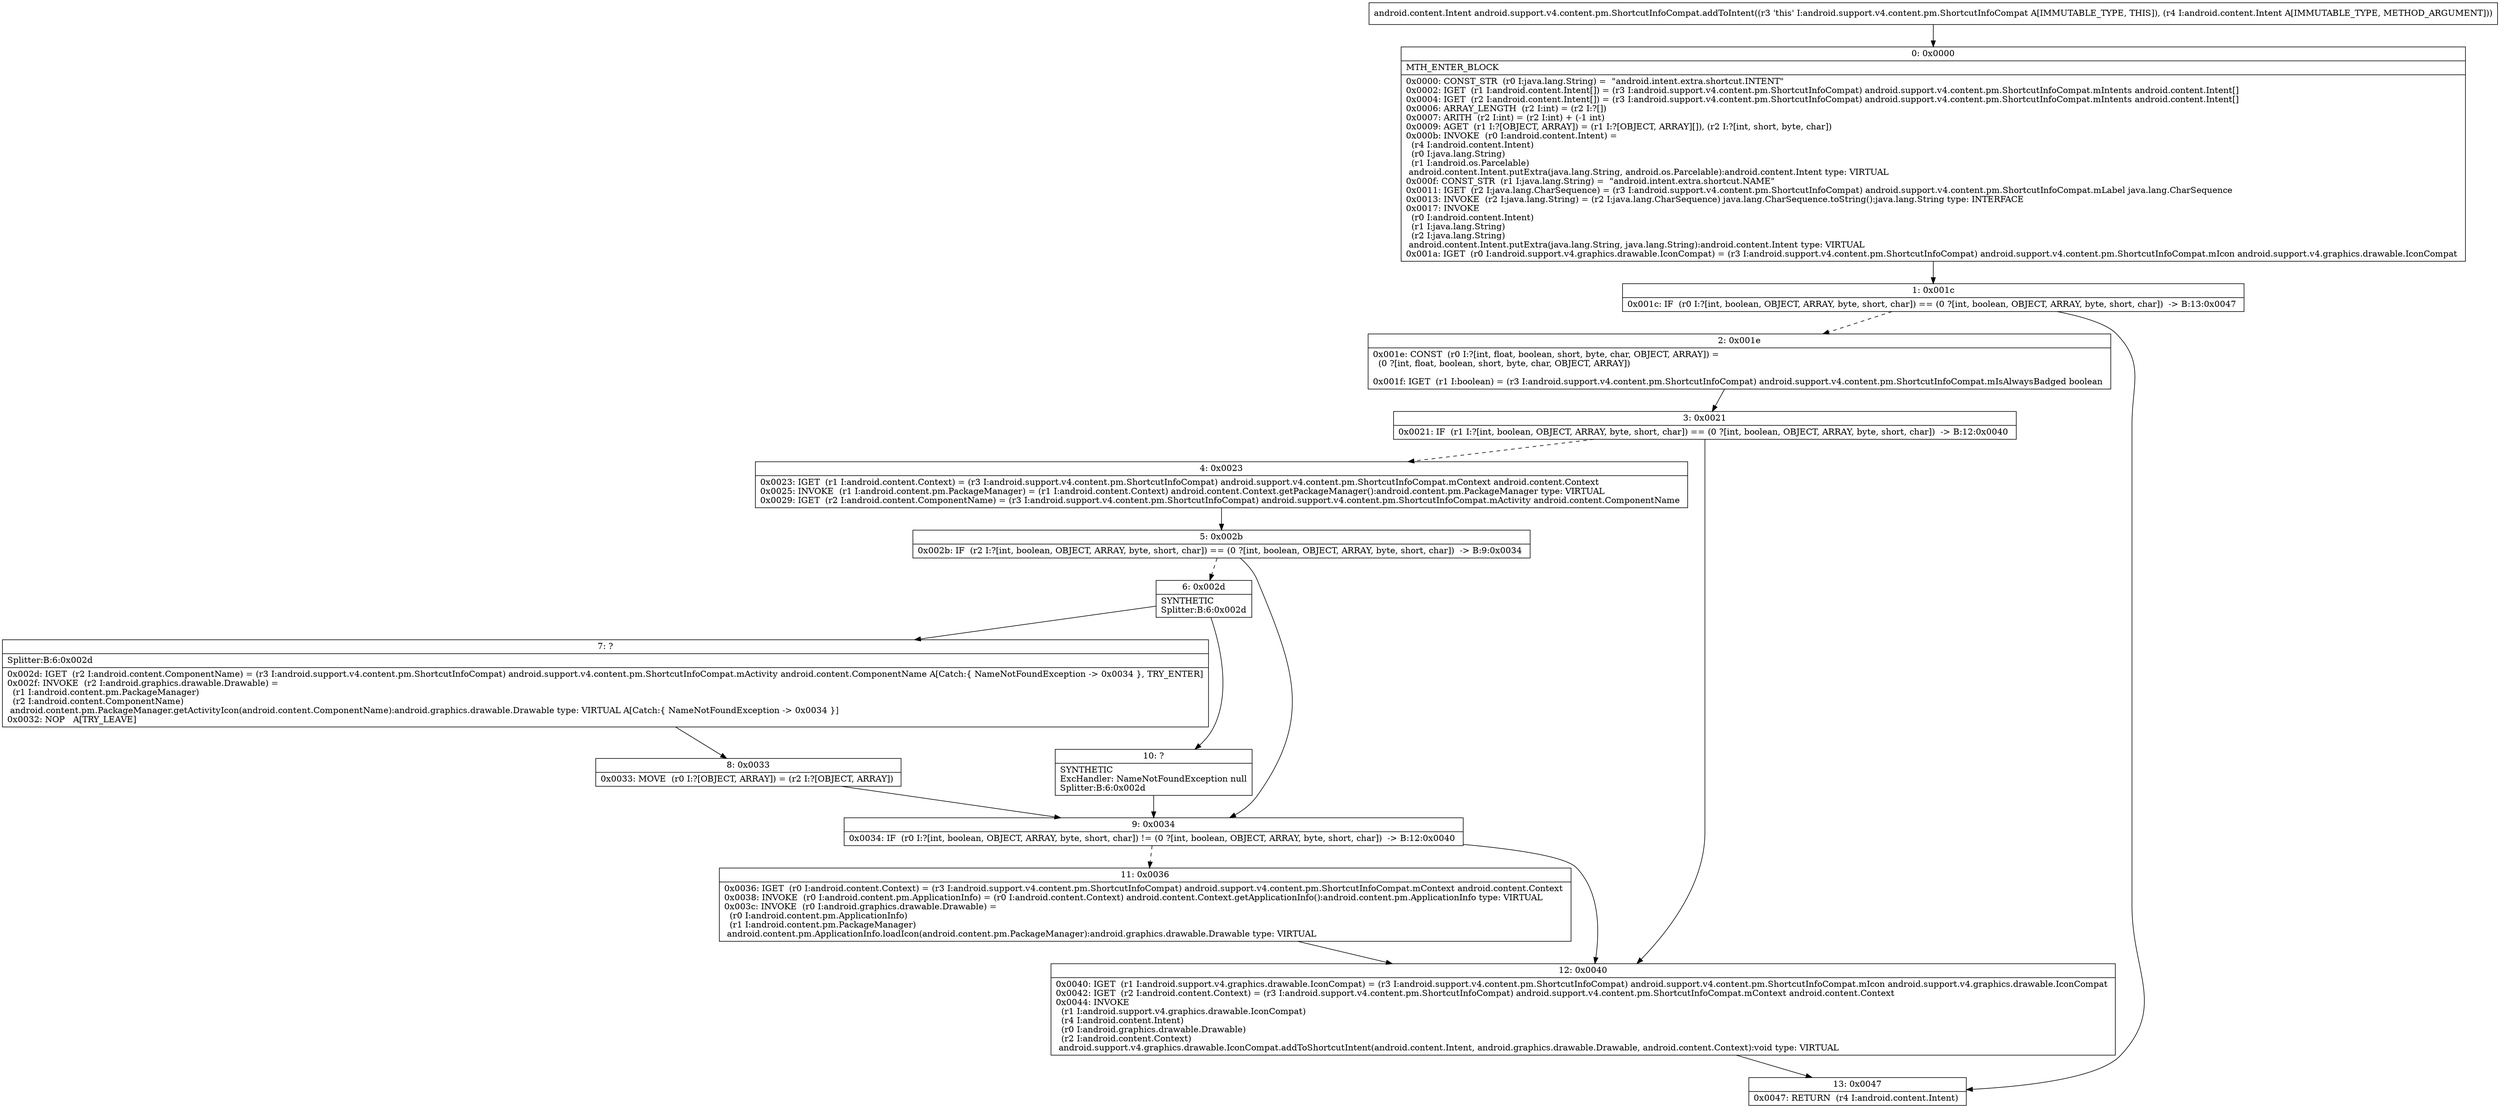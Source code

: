 digraph "CFG forandroid.support.v4.content.pm.ShortcutInfoCompat.addToIntent(Landroid\/content\/Intent;)Landroid\/content\/Intent;" {
Node_0 [shape=record,label="{0\:\ 0x0000|MTH_ENTER_BLOCK\l|0x0000: CONST_STR  (r0 I:java.lang.String) =  \"android.intent.extra.shortcut.INTENT\" \l0x0002: IGET  (r1 I:android.content.Intent[]) = (r3 I:android.support.v4.content.pm.ShortcutInfoCompat) android.support.v4.content.pm.ShortcutInfoCompat.mIntents android.content.Intent[] \l0x0004: IGET  (r2 I:android.content.Intent[]) = (r3 I:android.support.v4.content.pm.ShortcutInfoCompat) android.support.v4.content.pm.ShortcutInfoCompat.mIntents android.content.Intent[] \l0x0006: ARRAY_LENGTH  (r2 I:int) = (r2 I:?[]) \l0x0007: ARITH  (r2 I:int) = (r2 I:int) + (\-1 int) \l0x0009: AGET  (r1 I:?[OBJECT, ARRAY]) = (r1 I:?[OBJECT, ARRAY][]), (r2 I:?[int, short, byte, char]) \l0x000b: INVOKE  (r0 I:android.content.Intent) = \l  (r4 I:android.content.Intent)\l  (r0 I:java.lang.String)\l  (r1 I:android.os.Parcelable)\l android.content.Intent.putExtra(java.lang.String, android.os.Parcelable):android.content.Intent type: VIRTUAL \l0x000f: CONST_STR  (r1 I:java.lang.String) =  \"android.intent.extra.shortcut.NAME\" \l0x0011: IGET  (r2 I:java.lang.CharSequence) = (r3 I:android.support.v4.content.pm.ShortcutInfoCompat) android.support.v4.content.pm.ShortcutInfoCompat.mLabel java.lang.CharSequence \l0x0013: INVOKE  (r2 I:java.lang.String) = (r2 I:java.lang.CharSequence) java.lang.CharSequence.toString():java.lang.String type: INTERFACE \l0x0017: INVOKE  \l  (r0 I:android.content.Intent)\l  (r1 I:java.lang.String)\l  (r2 I:java.lang.String)\l android.content.Intent.putExtra(java.lang.String, java.lang.String):android.content.Intent type: VIRTUAL \l0x001a: IGET  (r0 I:android.support.v4.graphics.drawable.IconCompat) = (r3 I:android.support.v4.content.pm.ShortcutInfoCompat) android.support.v4.content.pm.ShortcutInfoCompat.mIcon android.support.v4.graphics.drawable.IconCompat \l}"];
Node_1 [shape=record,label="{1\:\ 0x001c|0x001c: IF  (r0 I:?[int, boolean, OBJECT, ARRAY, byte, short, char]) == (0 ?[int, boolean, OBJECT, ARRAY, byte, short, char])  \-\> B:13:0x0047 \l}"];
Node_2 [shape=record,label="{2\:\ 0x001e|0x001e: CONST  (r0 I:?[int, float, boolean, short, byte, char, OBJECT, ARRAY]) = \l  (0 ?[int, float, boolean, short, byte, char, OBJECT, ARRAY])\l \l0x001f: IGET  (r1 I:boolean) = (r3 I:android.support.v4.content.pm.ShortcutInfoCompat) android.support.v4.content.pm.ShortcutInfoCompat.mIsAlwaysBadged boolean \l}"];
Node_3 [shape=record,label="{3\:\ 0x0021|0x0021: IF  (r1 I:?[int, boolean, OBJECT, ARRAY, byte, short, char]) == (0 ?[int, boolean, OBJECT, ARRAY, byte, short, char])  \-\> B:12:0x0040 \l}"];
Node_4 [shape=record,label="{4\:\ 0x0023|0x0023: IGET  (r1 I:android.content.Context) = (r3 I:android.support.v4.content.pm.ShortcutInfoCompat) android.support.v4.content.pm.ShortcutInfoCompat.mContext android.content.Context \l0x0025: INVOKE  (r1 I:android.content.pm.PackageManager) = (r1 I:android.content.Context) android.content.Context.getPackageManager():android.content.pm.PackageManager type: VIRTUAL \l0x0029: IGET  (r2 I:android.content.ComponentName) = (r3 I:android.support.v4.content.pm.ShortcutInfoCompat) android.support.v4.content.pm.ShortcutInfoCompat.mActivity android.content.ComponentName \l}"];
Node_5 [shape=record,label="{5\:\ 0x002b|0x002b: IF  (r2 I:?[int, boolean, OBJECT, ARRAY, byte, short, char]) == (0 ?[int, boolean, OBJECT, ARRAY, byte, short, char])  \-\> B:9:0x0034 \l}"];
Node_6 [shape=record,label="{6\:\ 0x002d|SYNTHETIC\lSplitter:B:6:0x002d\l}"];
Node_7 [shape=record,label="{7\:\ ?|Splitter:B:6:0x002d\l|0x002d: IGET  (r2 I:android.content.ComponentName) = (r3 I:android.support.v4.content.pm.ShortcutInfoCompat) android.support.v4.content.pm.ShortcutInfoCompat.mActivity android.content.ComponentName A[Catch:\{ NameNotFoundException \-\> 0x0034 \}, TRY_ENTER]\l0x002f: INVOKE  (r2 I:android.graphics.drawable.Drawable) = \l  (r1 I:android.content.pm.PackageManager)\l  (r2 I:android.content.ComponentName)\l android.content.pm.PackageManager.getActivityIcon(android.content.ComponentName):android.graphics.drawable.Drawable type: VIRTUAL A[Catch:\{ NameNotFoundException \-\> 0x0034 \}]\l0x0032: NOP   A[TRY_LEAVE]\l}"];
Node_8 [shape=record,label="{8\:\ 0x0033|0x0033: MOVE  (r0 I:?[OBJECT, ARRAY]) = (r2 I:?[OBJECT, ARRAY]) \l}"];
Node_9 [shape=record,label="{9\:\ 0x0034|0x0034: IF  (r0 I:?[int, boolean, OBJECT, ARRAY, byte, short, char]) != (0 ?[int, boolean, OBJECT, ARRAY, byte, short, char])  \-\> B:12:0x0040 \l}"];
Node_10 [shape=record,label="{10\:\ ?|SYNTHETIC\lExcHandler: NameNotFoundException null\lSplitter:B:6:0x002d\l}"];
Node_11 [shape=record,label="{11\:\ 0x0036|0x0036: IGET  (r0 I:android.content.Context) = (r3 I:android.support.v4.content.pm.ShortcutInfoCompat) android.support.v4.content.pm.ShortcutInfoCompat.mContext android.content.Context \l0x0038: INVOKE  (r0 I:android.content.pm.ApplicationInfo) = (r0 I:android.content.Context) android.content.Context.getApplicationInfo():android.content.pm.ApplicationInfo type: VIRTUAL \l0x003c: INVOKE  (r0 I:android.graphics.drawable.Drawable) = \l  (r0 I:android.content.pm.ApplicationInfo)\l  (r1 I:android.content.pm.PackageManager)\l android.content.pm.ApplicationInfo.loadIcon(android.content.pm.PackageManager):android.graphics.drawable.Drawable type: VIRTUAL \l}"];
Node_12 [shape=record,label="{12\:\ 0x0040|0x0040: IGET  (r1 I:android.support.v4.graphics.drawable.IconCompat) = (r3 I:android.support.v4.content.pm.ShortcutInfoCompat) android.support.v4.content.pm.ShortcutInfoCompat.mIcon android.support.v4.graphics.drawable.IconCompat \l0x0042: IGET  (r2 I:android.content.Context) = (r3 I:android.support.v4.content.pm.ShortcutInfoCompat) android.support.v4.content.pm.ShortcutInfoCompat.mContext android.content.Context \l0x0044: INVOKE  \l  (r1 I:android.support.v4.graphics.drawable.IconCompat)\l  (r4 I:android.content.Intent)\l  (r0 I:android.graphics.drawable.Drawable)\l  (r2 I:android.content.Context)\l android.support.v4.graphics.drawable.IconCompat.addToShortcutIntent(android.content.Intent, android.graphics.drawable.Drawable, android.content.Context):void type: VIRTUAL \l}"];
Node_13 [shape=record,label="{13\:\ 0x0047|0x0047: RETURN  (r4 I:android.content.Intent) \l}"];
MethodNode[shape=record,label="{android.content.Intent android.support.v4.content.pm.ShortcutInfoCompat.addToIntent((r3 'this' I:android.support.v4.content.pm.ShortcutInfoCompat A[IMMUTABLE_TYPE, THIS]), (r4 I:android.content.Intent A[IMMUTABLE_TYPE, METHOD_ARGUMENT])) }"];
MethodNode -> Node_0;
Node_0 -> Node_1;
Node_1 -> Node_2[style=dashed];
Node_1 -> Node_13;
Node_2 -> Node_3;
Node_3 -> Node_4[style=dashed];
Node_3 -> Node_12;
Node_4 -> Node_5;
Node_5 -> Node_6[style=dashed];
Node_5 -> Node_9;
Node_6 -> Node_7;
Node_6 -> Node_10;
Node_7 -> Node_8;
Node_8 -> Node_9;
Node_9 -> Node_11[style=dashed];
Node_9 -> Node_12;
Node_10 -> Node_9;
Node_11 -> Node_12;
Node_12 -> Node_13;
}

